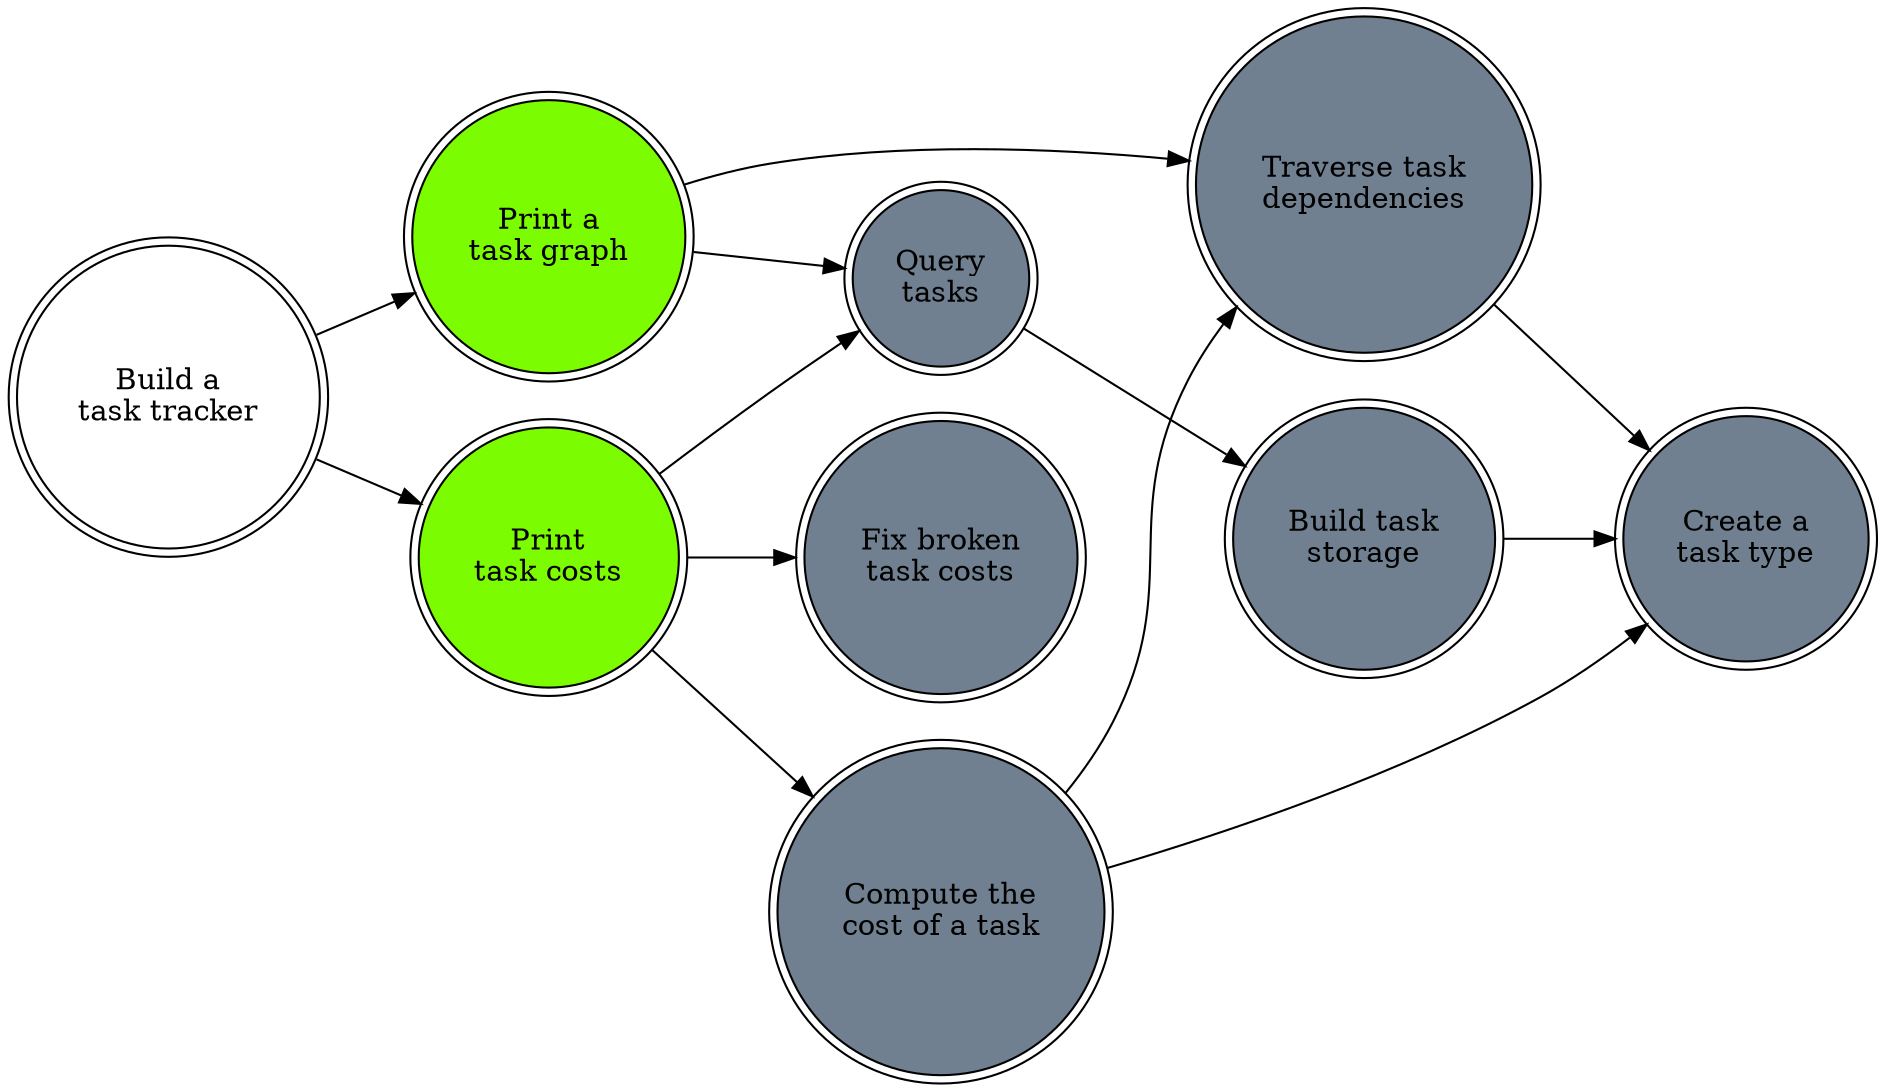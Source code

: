 digraph G {
  rankdir="LR";
  node [shape=doublecircle]
  tt  [label="Build a\ntask tracker"]
  ct  [label="Create a\ntask type"; style="filled"; fillcolor="slategray"]
  ptg [label="Print a\ntask graph"; style="filled"; fillcolor="lawngreen"]
  ptc [label="Print\ntask costs"; style="filled"; fillcolor="lawngreen"]
  qt  [label="Query\ntasks"; style="filled"; fillcolor="slategray"]
  bts [label="Build task\nstorage"; style="filled"; fillcolor="slategray"]
  ctc [label="Compute the\ncost of a task"; style="filled"; fillcolor="slategray"]
  ttd [label="Traverse task\ndependencies"; style="filled"; fillcolor="slategray"]
  ftc [label="Fix broken\ntask costs"; style=filled; fillcolor="slategray"]

  tt  -> ptg
  ptg -> qt
  qt  -> bts
  tt  -> ptc
  ptc -> qt
  ptc -> ctc
  ctc -> ct
  bts -> ct
  ptg -> ttd
  ttd -> ct
  ctc -> ttd
  ptc -> ftc
}


